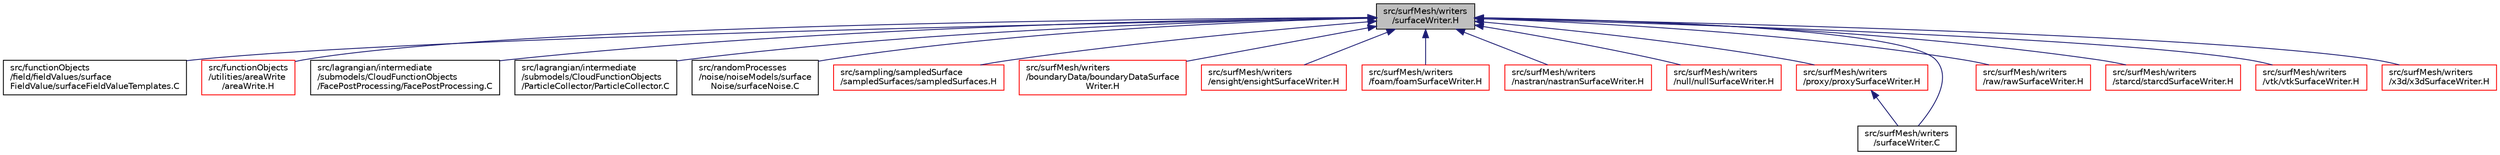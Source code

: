 digraph "src/surfMesh/writers/surfaceWriter.H"
{
  bgcolor="transparent";
  edge [fontname="Helvetica",fontsize="10",labelfontname="Helvetica",labelfontsize="10"];
  node [fontname="Helvetica",fontsize="10",shape=record];
  Node1 [label="src/surfMesh/writers\l/surfaceWriter.H",height=0.2,width=0.4,color="black", fillcolor="grey75", style="filled" fontcolor="black"];
  Node1 -> Node2 [dir="back",color="midnightblue",fontsize="10",style="solid",fontname="Helvetica"];
  Node2 [label="src/functionObjects\l/field/fieldValues/surface\lFieldValue/surfaceFieldValueTemplates.C",height=0.2,width=0.4,color="black",URL="$surfaceFieldValueTemplates_8C.html"];
  Node1 -> Node3 [dir="back",color="midnightblue",fontsize="10",style="solid",fontname="Helvetica"];
  Node3 [label="src/functionObjects\l/utilities/areaWrite\l/areaWrite.H",height=0.2,width=0.4,color="red",URL="$areaWrite_8H.html"];
  Node1 -> Node4 [dir="back",color="midnightblue",fontsize="10",style="solid",fontname="Helvetica"];
  Node4 [label="src/lagrangian/intermediate\l/submodels/CloudFunctionObjects\l/FacePostProcessing/FacePostProcessing.C",height=0.2,width=0.4,color="black",URL="$FacePostProcessing_8C.html"];
  Node1 -> Node5 [dir="back",color="midnightblue",fontsize="10",style="solid",fontname="Helvetica"];
  Node5 [label="src/lagrangian/intermediate\l/submodels/CloudFunctionObjects\l/ParticleCollector/ParticleCollector.C",height=0.2,width=0.4,color="black",URL="$ParticleCollector_8C.html"];
  Node1 -> Node6 [dir="back",color="midnightblue",fontsize="10",style="solid",fontname="Helvetica"];
  Node6 [label="src/randomProcesses\l/noise/noiseModels/surface\lNoise/surfaceNoise.C",height=0.2,width=0.4,color="black",URL="$surfaceNoise_8C.html"];
  Node1 -> Node7 [dir="back",color="midnightblue",fontsize="10",style="solid",fontname="Helvetica"];
  Node7 [label="src/sampling/sampledSurface\l/sampledSurfaces/sampledSurfaces.H",height=0.2,width=0.4,color="red",URL="$sampledSurfaces_8H.html"];
  Node1 -> Node8 [dir="back",color="midnightblue",fontsize="10",style="solid",fontname="Helvetica"];
  Node8 [label="src/surfMesh/writers\l/boundaryData/boundaryDataSurface\lWriter.H",height=0.2,width=0.4,color="red",URL="$boundaryDataSurfaceWriter_8H.html"];
  Node1 -> Node9 [dir="back",color="midnightblue",fontsize="10",style="solid",fontname="Helvetica"];
  Node9 [label="src/surfMesh/writers\l/ensight/ensightSurfaceWriter.H",height=0.2,width=0.4,color="red",URL="$ensightSurfaceWriter_8H.html"];
  Node1 -> Node10 [dir="back",color="midnightblue",fontsize="10",style="solid",fontname="Helvetica"];
  Node10 [label="src/surfMesh/writers\l/foam/foamSurfaceWriter.H",height=0.2,width=0.4,color="red",URL="$foamSurfaceWriter_8H.html"];
  Node1 -> Node11 [dir="back",color="midnightblue",fontsize="10",style="solid",fontname="Helvetica"];
  Node11 [label="src/surfMesh/writers\l/nastran/nastranSurfaceWriter.H",height=0.2,width=0.4,color="red",URL="$nastranSurfaceWriter_8H.html"];
  Node1 -> Node12 [dir="back",color="midnightblue",fontsize="10",style="solid",fontname="Helvetica"];
  Node12 [label="src/surfMesh/writers\l/null/nullSurfaceWriter.H",height=0.2,width=0.4,color="red",URL="$nullSurfaceWriter_8H.html"];
  Node1 -> Node13 [dir="back",color="midnightblue",fontsize="10",style="solid",fontname="Helvetica"];
  Node13 [label="src/surfMesh/writers\l/proxy/proxySurfaceWriter.H",height=0.2,width=0.4,color="red",URL="$proxySurfaceWriter_8H.html"];
  Node13 -> Node14 [dir="back",color="midnightblue",fontsize="10",style="solid",fontname="Helvetica"];
  Node14 [label="src/surfMesh/writers\l/surfaceWriter.C",height=0.2,width=0.4,color="black",URL="$surfaceWriter_8C.html"];
  Node1 -> Node15 [dir="back",color="midnightblue",fontsize="10",style="solid",fontname="Helvetica"];
  Node15 [label="src/surfMesh/writers\l/raw/rawSurfaceWriter.H",height=0.2,width=0.4,color="red",URL="$rawSurfaceWriter_8H.html"];
  Node1 -> Node16 [dir="back",color="midnightblue",fontsize="10",style="solid",fontname="Helvetica"];
  Node16 [label="src/surfMesh/writers\l/starcd/starcdSurfaceWriter.H",height=0.2,width=0.4,color="red",URL="$starcdSurfaceWriter_8H.html"];
  Node1 -> Node14 [dir="back",color="midnightblue",fontsize="10",style="solid",fontname="Helvetica"];
  Node1 -> Node17 [dir="back",color="midnightblue",fontsize="10",style="solid",fontname="Helvetica"];
  Node17 [label="src/surfMesh/writers\l/vtk/vtkSurfaceWriter.H",height=0.2,width=0.4,color="red",URL="$vtkSurfaceWriter_8H.html"];
  Node1 -> Node18 [dir="back",color="midnightblue",fontsize="10",style="solid",fontname="Helvetica"];
  Node18 [label="src/surfMesh/writers\l/x3d/x3dSurfaceWriter.H",height=0.2,width=0.4,color="red",URL="$x3dSurfaceWriter_8H.html"];
}
